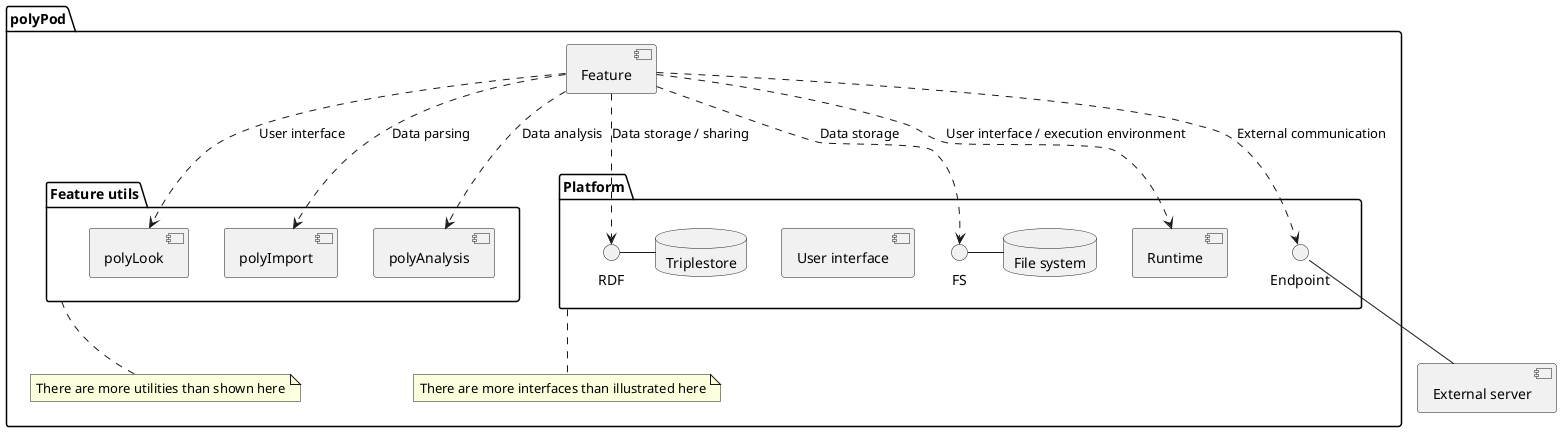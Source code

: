@startuml

[External server] as ExternalServer

package "polyPod" {
        [Feature]

        together {
                package "Feature utils" as FeatureUtils {
                        [polyLook]
                        [polyImport]
                        [polyAnalysis]
                }
                note bottom of FeatureUtils : There are more utilities than shown here

                package Platform {
                        interface RDF
                        database Triplestore
                        RDF - Triplestore
                        interface FS
                        database "File system" as FileSystem
                        FS - FileSystem
                        [User interface]
                        [Runtime]
                        interface Endpoint
                }
                note bottom of Platform : There are more interfaces than illustrated here
        }
}

Feature .> polyLook : User interface
Feature .> polyImport : Data parsing
Feature .> polyAnalysis : Data analysis

Feature ..> RDF : Data storage / sharing
Feature ..> FS : Data storage
Feature ..> Runtime : User interface / execution environment
Feature ..> Endpoint : External communication
Endpoint -- ExternalServer

@enduml
